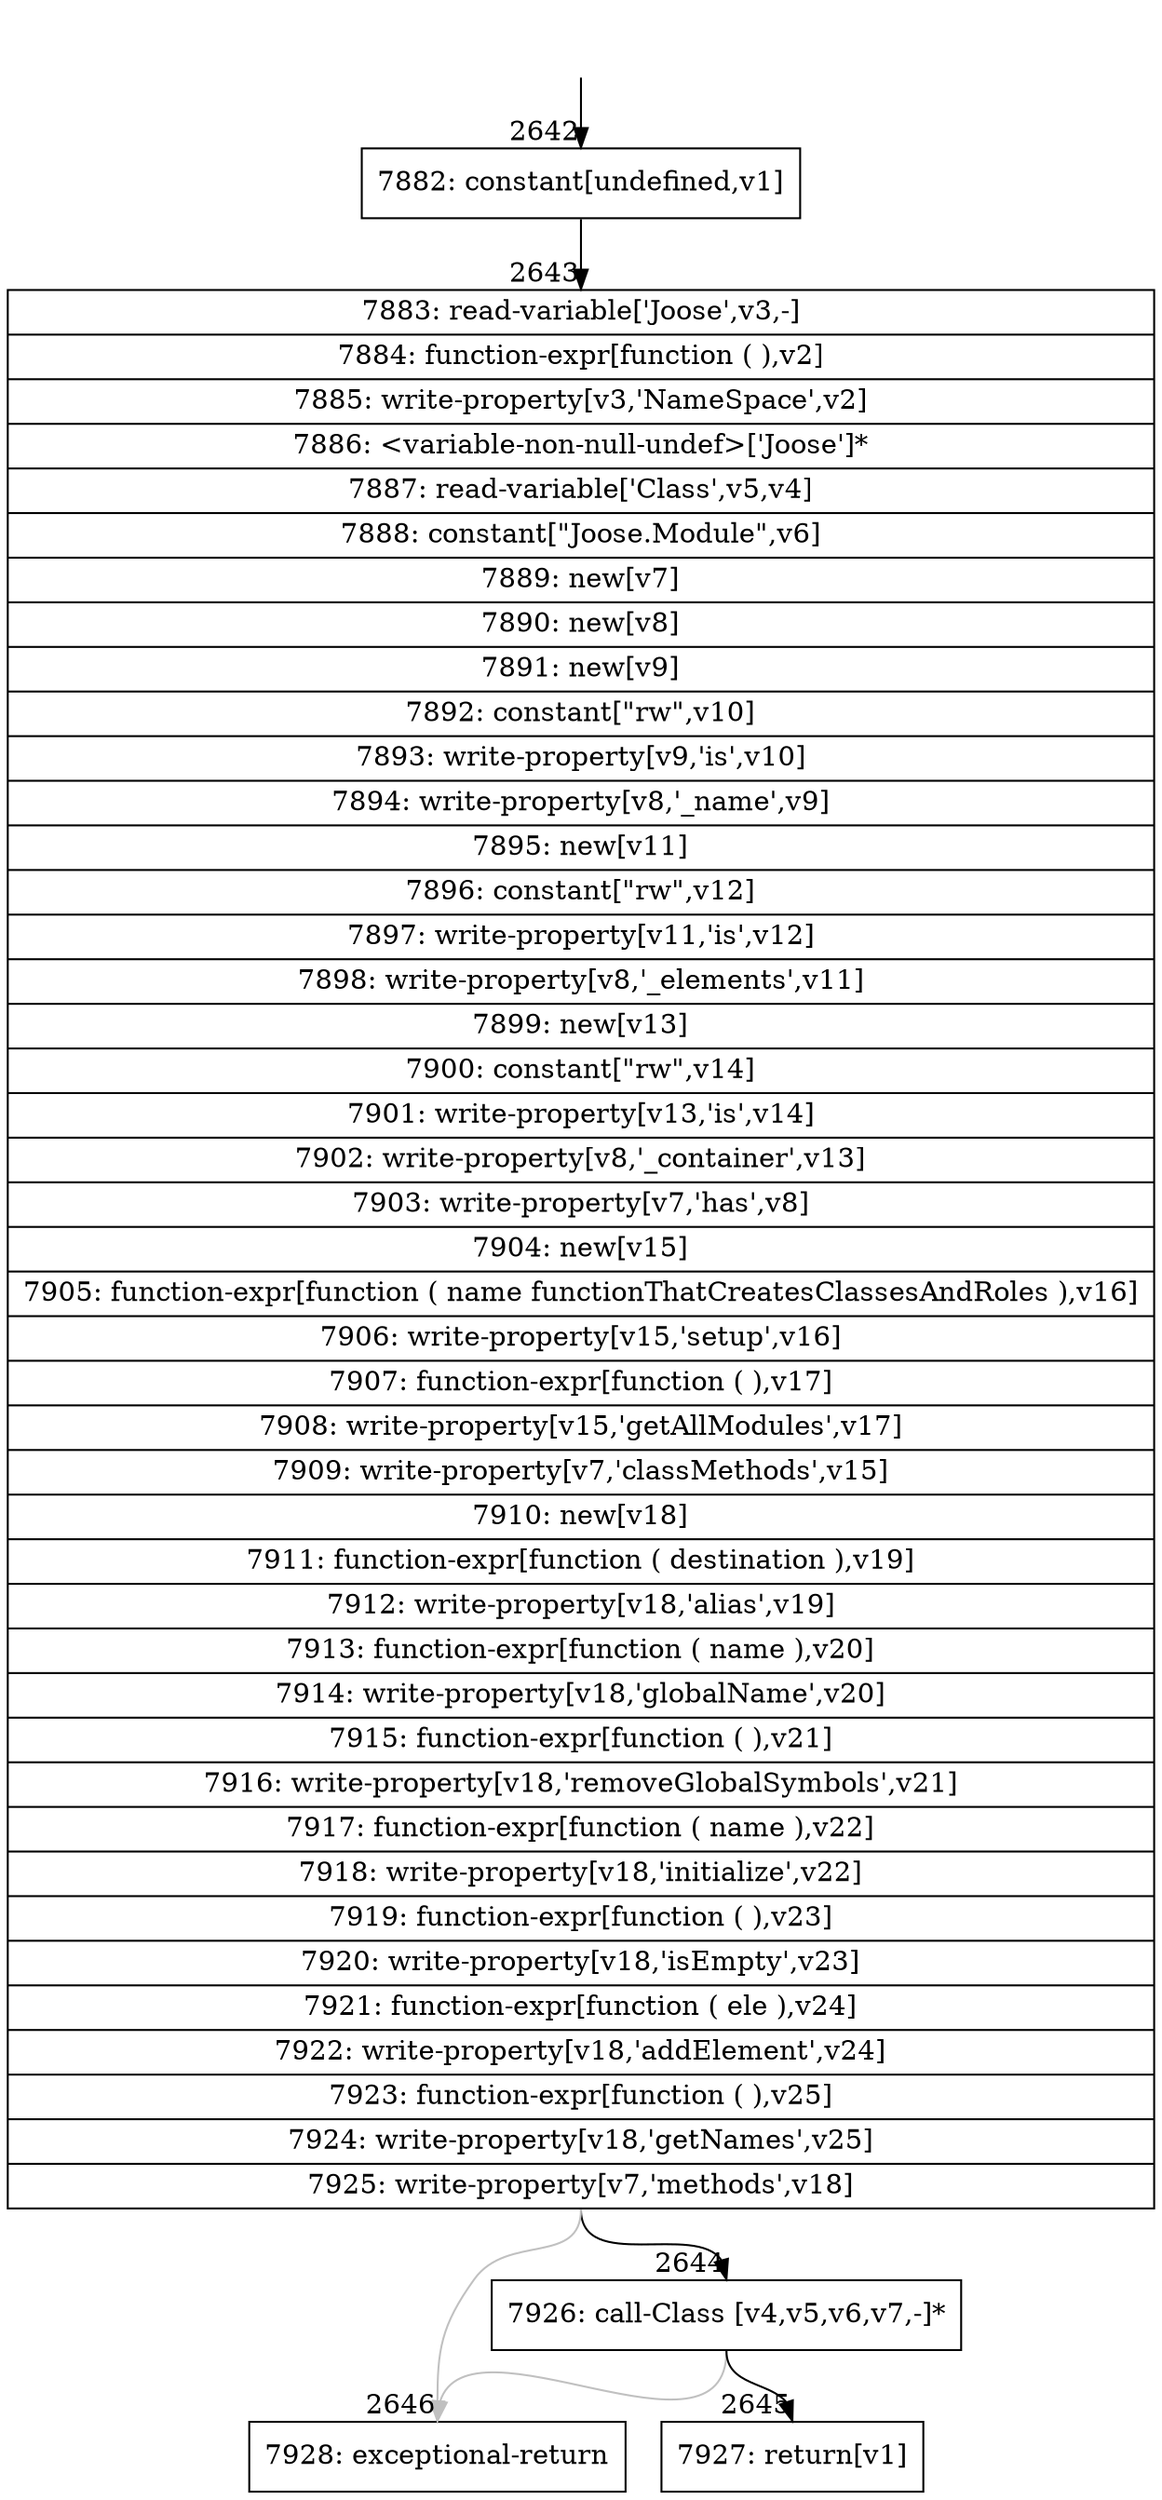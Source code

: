 digraph {
rankdir="TD"
BB_entry275[shape=none,label=""];
BB_entry275 -> BB2642 [tailport=s, headport=n, headlabel="    2642"]
BB2642 [shape=record label="{7882: constant[undefined,v1]}" ] 
BB2642 -> BB2643 [tailport=s, headport=n, headlabel="      2643"]
BB2643 [shape=record label="{7883: read-variable['Joose',v3,-]|7884: function-expr[function ( ),v2]|7885: write-property[v3,'NameSpace',v2]|7886: \<variable-non-null-undef\>['Joose']*|7887: read-variable['Class',v5,v4]|7888: constant[\"Joose.Module\",v6]|7889: new[v7]|7890: new[v8]|7891: new[v9]|7892: constant[\"rw\",v10]|7893: write-property[v9,'is',v10]|7894: write-property[v8,'_name',v9]|7895: new[v11]|7896: constant[\"rw\",v12]|7897: write-property[v11,'is',v12]|7898: write-property[v8,'_elements',v11]|7899: new[v13]|7900: constant[\"rw\",v14]|7901: write-property[v13,'is',v14]|7902: write-property[v8,'_container',v13]|7903: write-property[v7,'has',v8]|7904: new[v15]|7905: function-expr[function ( name functionThatCreatesClassesAndRoles ),v16]|7906: write-property[v15,'setup',v16]|7907: function-expr[function ( ),v17]|7908: write-property[v15,'getAllModules',v17]|7909: write-property[v7,'classMethods',v15]|7910: new[v18]|7911: function-expr[function ( destination ),v19]|7912: write-property[v18,'alias',v19]|7913: function-expr[function ( name ),v20]|7914: write-property[v18,'globalName',v20]|7915: function-expr[function ( ),v21]|7916: write-property[v18,'removeGlobalSymbols',v21]|7917: function-expr[function ( name ),v22]|7918: write-property[v18,'initialize',v22]|7919: function-expr[function ( ),v23]|7920: write-property[v18,'isEmpty',v23]|7921: function-expr[function ( ele ),v24]|7922: write-property[v18,'addElement',v24]|7923: function-expr[function ( ),v25]|7924: write-property[v18,'getNames',v25]|7925: write-property[v7,'methods',v18]}" ] 
BB2643 -> BB2644 [tailport=s, headport=n, headlabel="      2644"]
BB2643 -> BB2646 [tailport=s, headport=n, color=gray, headlabel="      2646"]
BB2644 [shape=record label="{7926: call-Class [v4,v5,v6,v7,-]*}" ] 
BB2644 -> BB2645 [tailport=s, headport=n, headlabel="      2645"]
BB2644 -> BB2646 [tailport=s, headport=n, color=gray]
BB2645 [shape=record label="{7927: return[v1]}" ] 
BB2646 [shape=record label="{7928: exceptional-return}" ] 
//#$~ 3047
}
